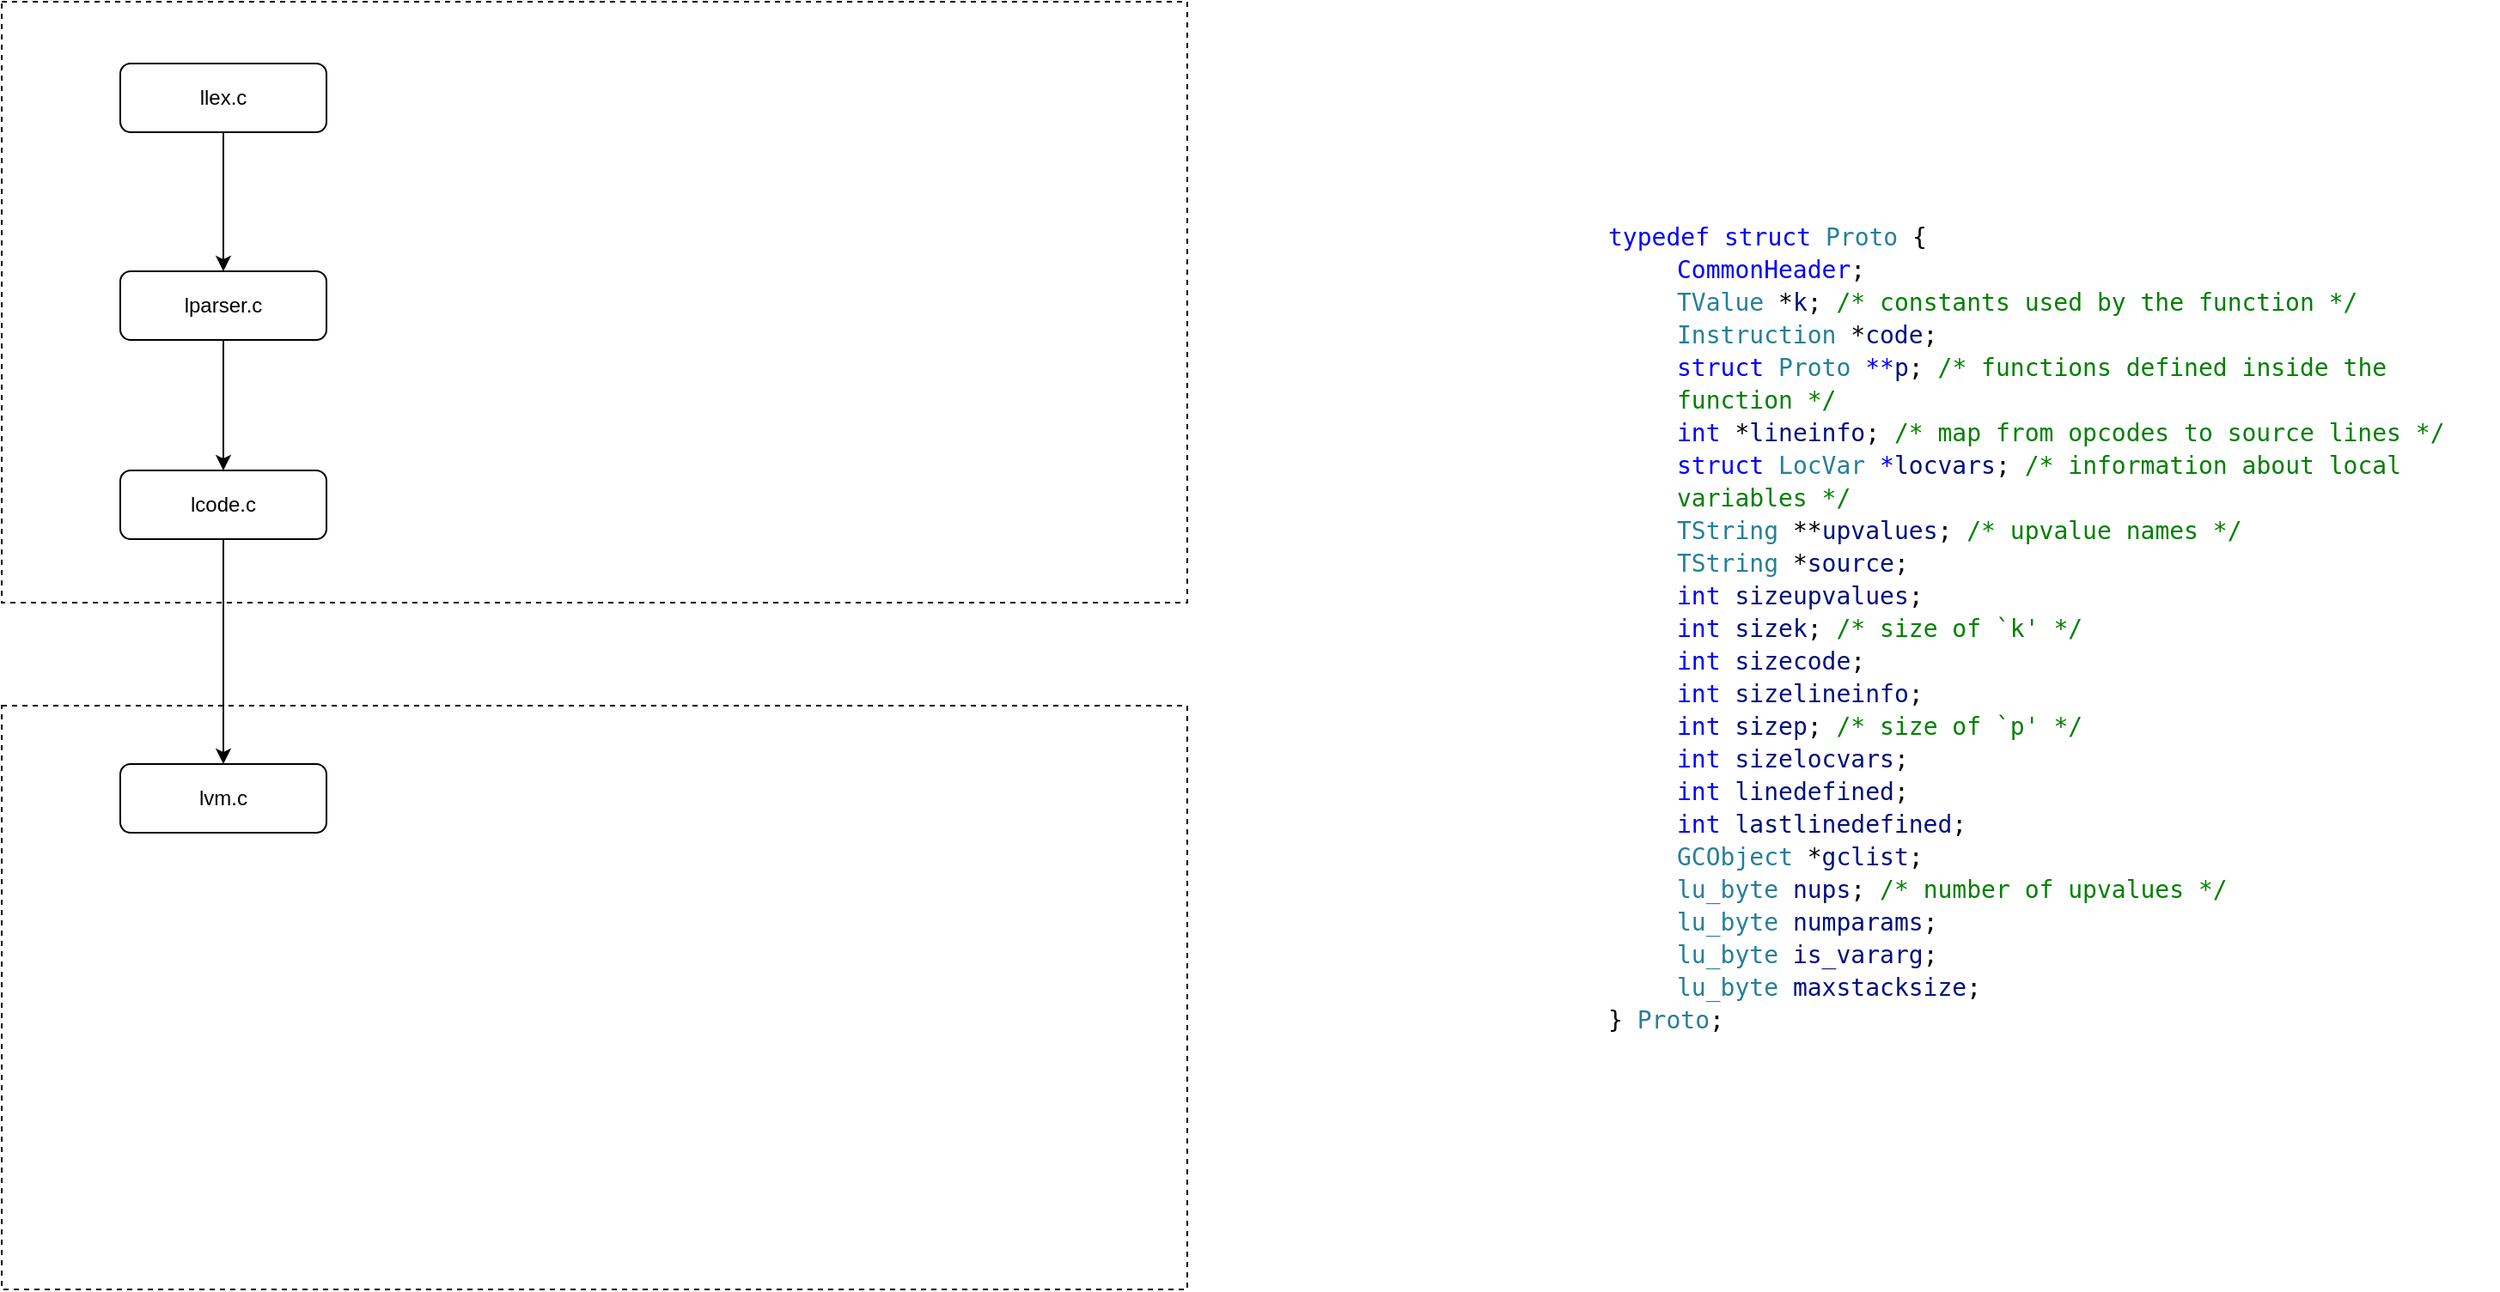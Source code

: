 <mxfile version="16.1.2" type="github">
  <diagram id="C5RBs43oDa-KdzZeNtuy" name="Page-1">
    <mxGraphModel dx="906" dy="1957" grid="1" gridSize="10" guides="1" tooltips="1" connect="1" arrows="1" fold="1" page="1" pageScale="1" pageWidth="827" pageHeight="1169" math="0" shadow="0">
      <root>
        <mxCell id="WIyWlLk6GJQsqaUBKTNV-0" />
        <mxCell id="WIyWlLk6GJQsqaUBKTNV-1" parent="WIyWlLk6GJQsqaUBKTNV-0" />
        <mxCell id="VcxjfQag7KBVopesu_Jw-0" value="&lt;div style=&quot;background-color: rgb(255 , 255 , 255) ; font-family: &amp;#34;droid sans mono&amp;#34; , monospace , monospace , &amp;#34;droid sans fallback&amp;#34; ; font-size: 14px ; line-height: 19px&quot;&gt;&lt;div&gt;&lt;span style=&quot;color: #0000ff&quot;&gt;typedef&lt;/span&gt; &lt;span style=&quot;color: #0000ff&quot;&gt;struct&lt;/span&gt; &lt;span style=&quot;color: #267f99&quot;&gt;Proto&lt;/span&gt; {&lt;/div&gt;&lt;/div&gt;&lt;blockquote style=&quot;margin: 0 0 0 40px ; border: none ; padding: 0px&quot;&gt;&lt;div style=&quot;background-color: rgb(255 , 255 , 255) ; font-family: &amp;#34;droid sans mono&amp;#34; , monospace , monospace , &amp;#34;droid sans fallback&amp;#34; ; font-size: 14px ; line-height: 19px&quot;&gt;&lt;div&gt;&lt;span style=&quot;color: #0000ff&quot;&gt;CommonHeader&lt;/span&gt;;&lt;/div&gt;&lt;/div&gt;&lt;div style=&quot;background-color: rgb(255 , 255 , 255) ; font-family: &amp;#34;droid sans mono&amp;#34; , monospace , monospace , &amp;#34;droid sans fallback&amp;#34; ; font-size: 14px ; line-height: 19px&quot;&gt;&lt;div&gt;&lt;span style=&quot;color: #267f99&quot;&gt;TValue&lt;/span&gt; *&lt;span style=&quot;color: #001080&quot;&gt;k&lt;/span&gt;;&lt;span style=&quot;color: #008000&quot;&gt;  /* constants used by the function */&lt;/span&gt;&lt;/div&gt;&lt;/div&gt;&lt;div style=&quot;background-color: rgb(255 , 255 , 255) ; font-family: &amp;#34;droid sans mono&amp;#34; , monospace , monospace , &amp;#34;droid sans fallback&amp;#34; ; font-size: 14px ; line-height: 19px&quot;&gt;&lt;div&gt;&lt;span style=&quot;color: #267f99&quot;&gt;Instruction&lt;/span&gt; *&lt;span style=&quot;color: #001080&quot;&gt;code&lt;/span&gt;;&lt;/div&gt;&lt;/div&gt;&lt;div style=&quot;background-color: rgb(255 , 255 , 255) ; font-family: &amp;#34;droid sans mono&amp;#34; , monospace , monospace , &amp;#34;droid sans fallback&amp;#34; ; font-size: 14px ; line-height: 19px&quot;&gt;&lt;div&gt;&lt;span style=&quot;color: #0000ff&quot;&gt;struct&lt;/span&gt; &lt;span style=&quot;color: #267f99&quot;&gt;Proto&lt;/span&gt; &lt;span style=&quot;color: #0000ff&quot;&gt;**&lt;/span&gt;&lt;span style=&quot;color: #001080&quot;&gt;p&lt;/span&gt;;&lt;span style=&quot;color: #008000&quot;&gt;  /* functions defined inside the function */&lt;/span&gt;&lt;/div&gt;&lt;/div&gt;&lt;div style=&quot;background-color: rgb(255 , 255 , 255) ; font-family: &amp;#34;droid sans mono&amp;#34; , monospace , monospace , &amp;#34;droid sans fallback&amp;#34; ; font-size: 14px ; line-height: 19px&quot;&gt;&lt;div&gt;&lt;span style=&quot;color: #0000ff&quot;&gt;int&lt;/span&gt; *&lt;span style=&quot;color: #001080&quot;&gt;lineinfo&lt;/span&gt;;&lt;span style=&quot;color: #008000&quot;&gt;  /* map from opcodes to source lines */&lt;/span&gt;&lt;/div&gt;&lt;/div&gt;&lt;div style=&quot;background-color: rgb(255 , 255 , 255) ; font-family: &amp;#34;droid sans mono&amp;#34; , monospace , monospace , &amp;#34;droid sans fallback&amp;#34; ; font-size: 14px ; line-height: 19px&quot;&gt;&lt;div&gt;&lt;span style=&quot;color: #0000ff&quot;&gt;struct&lt;/span&gt; &lt;span style=&quot;color: #267f99&quot;&gt;LocVar&lt;/span&gt; &lt;span style=&quot;color: #0000ff&quot;&gt;*&lt;/span&gt;&lt;span style=&quot;color: #001080&quot;&gt;locvars&lt;/span&gt;;&lt;span style=&quot;color: #008000&quot;&gt;  /* information about local variables */&lt;/span&gt;&lt;/div&gt;&lt;/div&gt;&lt;div style=&quot;background-color: rgb(255 , 255 , 255) ; font-family: &amp;#34;droid sans mono&amp;#34; , monospace , monospace , &amp;#34;droid sans fallback&amp;#34; ; font-size: 14px ; line-height: 19px&quot;&gt;&lt;div&gt;&lt;span style=&quot;color: #267f99&quot;&gt;TString&lt;/span&gt; **&lt;span style=&quot;color: #001080&quot;&gt;upvalues&lt;/span&gt;;&lt;span style=&quot;color: #008000&quot;&gt;  /* upvalue names */&lt;/span&gt;&lt;/div&gt;&lt;/div&gt;&lt;div style=&quot;background-color: rgb(255 , 255 , 255) ; font-family: &amp;#34;droid sans mono&amp;#34; , monospace , monospace , &amp;#34;droid sans fallback&amp;#34; ; font-size: 14px ; line-height: 19px&quot;&gt;&lt;div&gt;&lt;span style=&quot;color: #267f99&quot;&gt;TString&lt;/span&gt;  *&lt;span style=&quot;color: #001080&quot;&gt;source&lt;/span&gt;;&lt;/div&gt;&lt;/div&gt;&lt;div style=&quot;background-color: rgb(255 , 255 , 255) ; font-family: &amp;#34;droid sans mono&amp;#34; , monospace , monospace , &amp;#34;droid sans fallback&amp;#34; ; font-size: 14px ; line-height: 19px&quot;&gt;&lt;div&gt;&lt;span style=&quot;color: #0000ff&quot;&gt;int&lt;/span&gt; &lt;span style=&quot;color: #001080&quot;&gt;sizeupvalues&lt;/span&gt;;&lt;/div&gt;&lt;/div&gt;&lt;div style=&quot;background-color: rgb(255 , 255 , 255) ; font-family: &amp;#34;droid sans mono&amp;#34; , monospace , monospace , &amp;#34;droid sans fallback&amp;#34; ; font-size: 14px ; line-height: 19px&quot;&gt;&lt;div&gt;&lt;span style=&quot;color: #0000ff&quot;&gt;int&lt;/span&gt; &lt;span style=&quot;color: #001080&quot;&gt;sizek&lt;/span&gt;;&lt;span style=&quot;color: #008000&quot;&gt;  /* size of `k&#39; */&lt;/span&gt;&lt;/div&gt;&lt;/div&gt;&lt;div style=&quot;background-color: rgb(255 , 255 , 255) ; font-family: &amp;#34;droid sans mono&amp;#34; , monospace , monospace , &amp;#34;droid sans fallback&amp;#34; ; font-size: 14px ; line-height: 19px&quot;&gt;&lt;div&gt;&lt;span style=&quot;color: #0000ff&quot;&gt;int&lt;/span&gt; &lt;span style=&quot;color: #001080&quot;&gt;sizecode&lt;/span&gt;;&lt;/div&gt;&lt;/div&gt;&lt;div style=&quot;background-color: rgb(255 , 255 , 255) ; font-family: &amp;#34;droid sans mono&amp;#34; , monospace , monospace , &amp;#34;droid sans fallback&amp;#34; ; font-size: 14px ; line-height: 19px&quot;&gt;&lt;div&gt;&lt;span style=&quot;color: #0000ff&quot;&gt;int&lt;/span&gt; &lt;span style=&quot;color: #001080&quot;&gt;sizelineinfo&lt;/span&gt;;&lt;/div&gt;&lt;/div&gt;&lt;div style=&quot;background-color: rgb(255 , 255 , 255) ; font-family: &amp;#34;droid sans mono&amp;#34; , monospace , monospace , &amp;#34;droid sans fallback&amp;#34; ; font-size: 14px ; line-height: 19px&quot;&gt;&lt;div&gt;&lt;span style=&quot;color: #0000ff&quot;&gt;int&lt;/span&gt; &lt;span style=&quot;color: #001080&quot;&gt;sizep&lt;/span&gt;;&lt;span style=&quot;color: #008000&quot;&gt;  /* size of `p&#39; */&lt;/span&gt;&lt;/div&gt;&lt;/div&gt;&lt;div style=&quot;background-color: rgb(255 , 255 , 255) ; font-family: &amp;#34;droid sans mono&amp;#34; , monospace , monospace , &amp;#34;droid sans fallback&amp;#34; ; font-size: 14px ; line-height: 19px&quot;&gt;&lt;div&gt;&lt;span style=&quot;color: #0000ff&quot;&gt;int&lt;/span&gt; &lt;span style=&quot;color: #001080&quot;&gt;sizelocvars&lt;/span&gt;;&lt;/div&gt;&lt;/div&gt;&lt;div style=&quot;background-color: rgb(255 , 255 , 255) ; font-family: &amp;#34;droid sans mono&amp;#34; , monospace , monospace , &amp;#34;droid sans fallback&amp;#34; ; font-size: 14px ; line-height: 19px&quot;&gt;&lt;div&gt;&lt;span style=&quot;color: #0000ff&quot;&gt;int&lt;/span&gt; &lt;span style=&quot;color: #001080&quot;&gt;linedefined&lt;/span&gt;;&lt;/div&gt;&lt;/div&gt;&lt;div style=&quot;background-color: rgb(255 , 255 , 255) ; font-family: &amp;#34;droid sans mono&amp;#34; , monospace , monospace , &amp;#34;droid sans fallback&amp;#34; ; font-size: 14px ; line-height: 19px&quot;&gt;&lt;div&gt;&lt;span style=&quot;color: #0000ff&quot;&gt;int&lt;/span&gt; &lt;span style=&quot;color: #001080&quot;&gt;lastlinedefined&lt;/span&gt;;&lt;/div&gt;&lt;/div&gt;&lt;div style=&quot;background-color: rgb(255 , 255 , 255) ; font-family: &amp;#34;droid sans mono&amp;#34; , monospace , monospace , &amp;#34;droid sans fallback&amp;#34; ; font-size: 14px ; line-height: 19px&quot;&gt;&lt;div&gt;&lt;span style=&quot;color: #267f99&quot;&gt;GCObject&lt;/span&gt; *&lt;span style=&quot;color: #001080&quot;&gt;gclist&lt;/span&gt;;&lt;/div&gt;&lt;/div&gt;&lt;div style=&quot;background-color: rgb(255 , 255 , 255) ; font-family: &amp;#34;droid sans mono&amp;#34; , monospace , monospace , &amp;#34;droid sans fallback&amp;#34; ; font-size: 14px ; line-height: 19px&quot;&gt;&lt;div&gt;&lt;span style=&quot;color: #267f99&quot;&gt;lu_byte&lt;/span&gt; &lt;span style=&quot;color: #001080&quot;&gt;nups&lt;/span&gt;;&lt;span style=&quot;color: #008000&quot;&gt;  /* number of upvalues */&lt;/span&gt;&lt;/div&gt;&lt;/div&gt;&lt;div style=&quot;background-color: rgb(255 , 255 , 255) ; font-family: &amp;#34;droid sans mono&amp;#34; , monospace , monospace , &amp;#34;droid sans fallback&amp;#34; ; font-size: 14px ; line-height: 19px&quot;&gt;&lt;div&gt;&lt;span style=&quot;color: #267f99&quot;&gt;lu_byte&lt;/span&gt; &lt;span style=&quot;color: #001080&quot;&gt;numparams&lt;/span&gt;;&lt;/div&gt;&lt;/div&gt;&lt;div style=&quot;background-color: rgb(255 , 255 , 255) ; font-family: &amp;#34;droid sans mono&amp;#34; , monospace , monospace , &amp;#34;droid sans fallback&amp;#34; ; font-size: 14px ; line-height: 19px&quot;&gt;&lt;div&gt;&lt;span style=&quot;color: #267f99&quot;&gt;lu_byte&lt;/span&gt; &lt;span style=&quot;color: #001080&quot;&gt;is_vararg&lt;/span&gt;;&lt;/div&gt;&lt;/div&gt;&lt;div style=&quot;background-color: rgb(255 , 255 , 255) ; font-family: &amp;#34;droid sans mono&amp;#34; , monospace , monospace , &amp;#34;droid sans fallback&amp;#34; ; font-size: 14px ; line-height: 19px&quot;&gt;&lt;div&gt;&lt;span style=&quot;color: #267f99&quot;&gt;lu_byte&lt;/span&gt; &lt;span style=&quot;color: #001080&quot;&gt;maxstacksize&lt;/span&gt;;&lt;/div&gt;&lt;/div&gt;&lt;/blockquote&gt;&lt;div style=&quot;background-color: rgb(255 , 255 , 255) ; font-family: &amp;#34;droid sans mono&amp;#34; , monospace , monospace , &amp;#34;droid sans fallback&amp;#34; ; font-size: 14px ; line-height: 19px&quot;&gt;&lt;div&gt;} &lt;span style=&quot;color: #267f99&quot;&gt;Proto&lt;/span&gt;;&lt;/div&gt;&lt;/div&gt;" style="text;html=1;strokeColor=none;fillColor=none;align=left;verticalAlign=middle;whiteSpace=wrap;rounded=0;" parent="WIyWlLk6GJQsqaUBKTNV-1" vertex="1">
          <mxGeometry x="1070" y="110" width="520" height="490" as="geometry" />
        </mxCell>
        <mxCell id="2lAvKOUMsd0BDo9AGA82-0" value="" style="rounded=0;whiteSpace=wrap;html=1;dashed=1;fontSize=12;" vertex="1" parent="WIyWlLk6GJQsqaUBKTNV-1">
          <mxGeometry x="137" y="400" width="690" height="340" as="geometry" />
        </mxCell>
        <mxCell id="2lAvKOUMsd0BDo9AGA82-1" value="" style="rounded=0;whiteSpace=wrap;html=1;dashed=1;fontSize=12;" vertex="1" parent="WIyWlLk6GJQsqaUBKTNV-1">
          <mxGeometry x="137" y="-10" width="690" height="350" as="geometry" />
        </mxCell>
        <mxCell id="2lAvKOUMsd0BDo9AGA82-2" value="" style="edgeStyle=orthogonalEdgeStyle;rounded=0;orthogonalLoop=1;jettySize=auto;html=1;" edge="1" parent="WIyWlLk6GJQsqaUBKTNV-1" source="2lAvKOUMsd0BDo9AGA82-3" target="2lAvKOUMsd0BDo9AGA82-7">
          <mxGeometry relative="1" as="geometry" />
        </mxCell>
        <mxCell id="2lAvKOUMsd0BDo9AGA82-3" value="lparser.c" style="rounded=1;whiteSpace=wrap;html=1;fontSize=12;glass=0;strokeWidth=1;shadow=0;" vertex="1" parent="WIyWlLk6GJQsqaUBKTNV-1">
          <mxGeometry x="206" y="147" width="120" height="40" as="geometry" />
        </mxCell>
        <mxCell id="2lAvKOUMsd0BDo9AGA82-4" value="" style="edgeStyle=orthogonalEdgeStyle;rounded=0;orthogonalLoop=1;jettySize=auto;html=1;" edge="1" parent="WIyWlLk6GJQsqaUBKTNV-1" source="2lAvKOUMsd0BDo9AGA82-5" target="2lAvKOUMsd0BDo9AGA82-3">
          <mxGeometry relative="1" as="geometry" />
        </mxCell>
        <mxCell id="2lAvKOUMsd0BDo9AGA82-5" value="llex.c" style="rounded=1;whiteSpace=wrap;html=1;fontSize=12;glass=0;strokeWidth=1;shadow=0;" vertex="1" parent="WIyWlLk6GJQsqaUBKTNV-1">
          <mxGeometry x="206" y="26" width="120" height="40" as="geometry" />
        </mxCell>
        <mxCell id="2lAvKOUMsd0BDo9AGA82-6" value="" style="edgeStyle=orthogonalEdgeStyle;rounded=0;orthogonalLoop=1;jettySize=auto;html=1;" edge="1" parent="WIyWlLk6GJQsqaUBKTNV-1" source="2lAvKOUMsd0BDo9AGA82-7" target="2lAvKOUMsd0BDo9AGA82-9">
          <mxGeometry relative="1" as="geometry" />
        </mxCell>
        <mxCell id="2lAvKOUMsd0BDo9AGA82-7" value="lcode.c" style="rounded=1;whiteSpace=wrap;html=1;fontSize=12;glass=0;strokeWidth=1;shadow=0;" vertex="1" parent="WIyWlLk6GJQsqaUBKTNV-1">
          <mxGeometry x="206" y="263" width="120" height="40" as="geometry" />
        </mxCell>
        <mxCell id="2lAvKOUMsd0BDo9AGA82-9" value="lvm.c" style="rounded=1;whiteSpace=wrap;html=1;fontSize=12;glass=0;strokeWidth=1;shadow=0;" vertex="1" parent="WIyWlLk6GJQsqaUBKTNV-1">
          <mxGeometry x="206" y="434" width="120" height="40" as="geometry" />
        </mxCell>
      </root>
    </mxGraphModel>
  </diagram>
</mxfile>
